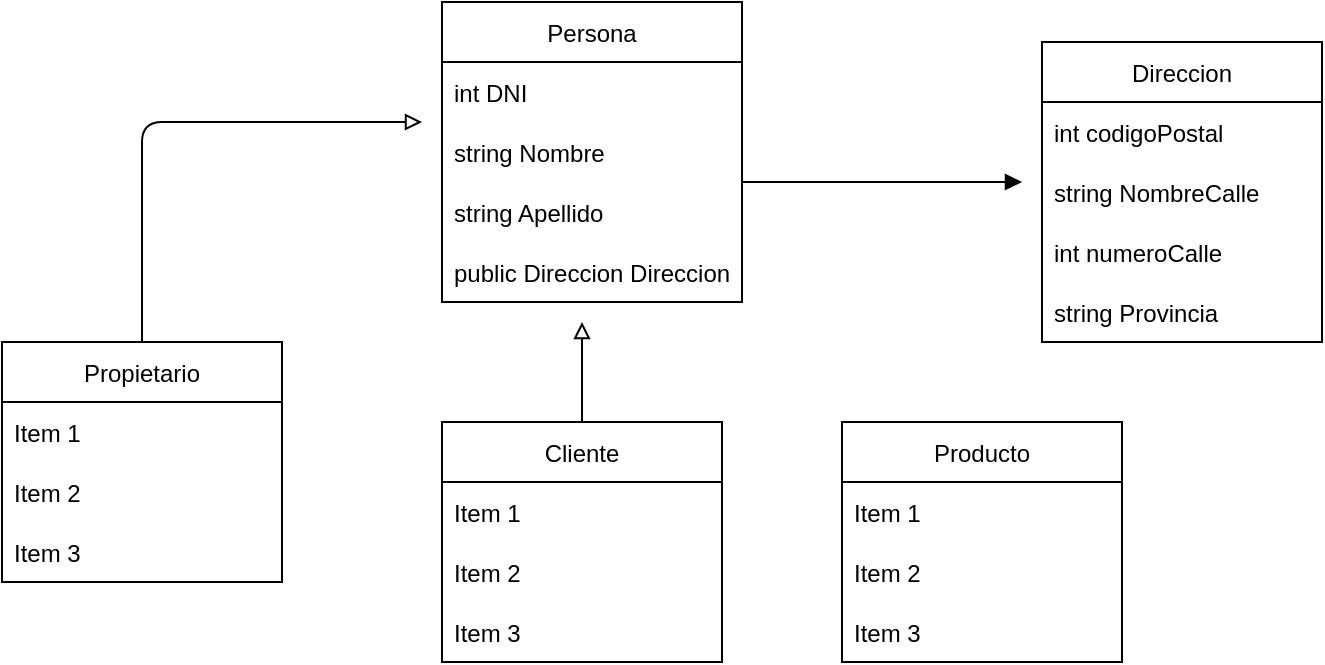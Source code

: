 <mxfile version="20.2.5" type="github">
  <diagram id="UVrHhbREY-dZLOvW-4mQ" name="Página-1">
    <mxGraphModel dx="782" dy="420" grid="1" gridSize="10" guides="1" tooltips="1" connect="1" arrows="1" fold="1" page="1" pageScale="1" pageWidth="827" pageHeight="1169" math="0" shadow="0">
      <root>
        <mxCell id="0" />
        <mxCell id="1" parent="0" />
        <mxCell id="z56LNn1CNXoxb-0FDYp6-56" value="" style="edgeStyle=orthogonalEdgeStyle;rounded=1;orthogonalLoop=1;jettySize=auto;html=1;endArrow=block;strokeColor=#000000;strokeWidth=1;fillColor=none;" parent="1" source="z56LNn1CNXoxb-0FDYp6-11" edge="1">
          <mxGeometry relative="1" as="geometry">
            <mxPoint x="550" y="120" as="targetPoint" />
            <Array as="points">
              <mxPoint x="460" y="120" />
              <mxPoint x="460" y="120" />
            </Array>
          </mxGeometry>
        </mxCell>
        <mxCell id="z56LNn1CNXoxb-0FDYp6-11" value="Persona" style="swimlane;fontStyle=0;childLayout=stackLayout;horizontal=1;startSize=30;horizontalStack=0;resizeParent=1;resizeParentMax=0;resizeLast=0;collapsible=1;marginBottom=0;strokeColor=default;strokeWidth=1;fillColor=none;gradientColor=none;" parent="1" vertex="1">
          <mxGeometry x="260" y="30" width="150" height="150" as="geometry" />
        </mxCell>
        <mxCell id="z56LNn1CNXoxb-0FDYp6-12" value="int DNI    " style="text;strokeColor=none;fillColor=none;align=left;verticalAlign=middle;spacingLeft=4;spacingRight=4;overflow=hidden;points=[[0,0.5],[1,0.5]];portConstraint=eastwest;rotatable=0;" parent="z56LNn1CNXoxb-0FDYp6-11" vertex="1">
          <mxGeometry y="30" width="150" height="30" as="geometry" />
        </mxCell>
        <mxCell id="z56LNn1CNXoxb-0FDYp6-13" value="string Nombre" style="text;strokeColor=none;fillColor=none;align=left;verticalAlign=middle;spacingLeft=4;spacingRight=4;overflow=hidden;points=[[0,0.5],[1,0.5]];portConstraint=eastwest;rotatable=0;" parent="z56LNn1CNXoxb-0FDYp6-11" vertex="1">
          <mxGeometry y="60" width="150" height="30" as="geometry" />
        </mxCell>
        <mxCell id="z56LNn1CNXoxb-0FDYp6-14" value="string Apellido" style="text;strokeColor=none;fillColor=none;align=left;verticalAlign=middle;spacingLeft=4;spacingRight=4;overflow=hidden;points=[[0,0.5],[1,0.5]];portConstraint=eastwest;rotatable=0;" parent="z56LNn1CNXoxb-0FDYp6-11" vertex="1">
          <mxGeometry y="90" width="150" height="30" as="geometry" />
        </mxCell>
        <mxCell id="z56LNn1CNXoxb-0FDYp6-50" value="public Direccion Direccion" style="text;strokeColor=none;fillColor=none;align=left;verticalAlign=middle;spacingLeft=4;spacingRight=4;overflow=hidden;points=[[0,0.5],[1,0.5]];portConstraint=eastwest;rotatable=0;" parent="z56LNn1CNXoxb-0FDYp6-11" vertex="1">
          <mxGeometry y="120" width="150" height="30" as="geometry" />
        </mxCell>
        <mxCell id="z56LNn1CNXoxb-0FDYp6-15" value="Direccion" style="swimlane;fontStyle=0;childLayout=stackLayout;horizontal=1;startSize=30;horizontalStack=0;resizeParent=1;resizeParentMax=0;resizeLast=0;collapsible=1;marginBottom=0;strokeColor=default;strokeWidth=1;fillColor=none;gradientColor=none;" parent="1" vertex="1">
          <mxGeometry x="560" y="50" width="140" height="150" as="geometry" />
        </mxCell>
        <mxCell id="z56LNn1CNXoxb-0FDYp6-16" value="int codigoPostal" style="text;strokeColor=none;fillColor=none;align=left;verticalAlign=middle;spacingLeft=4;spacingRight=4;overflow=hidden;points=[[0,0.5],[1,0.5]];portConstraint=eastwest;rotatable=0;" parent="z56LNn1CNXoxb-0FDYp6-15" vertex="1">
          <mxGeometry y="30" width="140" height="30" as="geometry" />
        </mxCell>
        <mxCell id="z56LNn1CNXoxb-0FDYp6-17" value="string NombreCalle" style="text;strokeColor=none;fillColor=none;align=left;verticalAlign=middle;spacingLeft=4;spacingRight=4;overflow=hidden;points=[[0,0.5],[1,0.5]];portConstraint=eastwest;rotatable=0;" parent="z56LNn1CNXoxb-0FDYp6-15" vertex="1">
          <mxGeometry y="60" width="140" height="30" as="geometry" />
        </mxCell>
        <mxCell id="z56LNn1CNXoxb-0FDYp6-18" value="int numeroCalle" style="text;strokeColor=none;fillColor=none;align=left;verticalAlign=middle;spacingLeft=4;spacingRight=4;overflow=hidden;points=[[0,0.5],[1,0.5]];portConstraint=eastwest;rotatable=0;" parent="z56LNn1CNXoxb-0FDYp6-15" vertex="1">
          <mxGeometry y="90" width="140" height="30" as="geometry" />
        </mxCell>
        <mxCell id="z56LNn1CNXoxb-0FDYp6-57" value="string Provincia" style="text;strokeColor=none;fillColor=none;align=left;verticalAlign=middle;spacingLeft=4;spacingRight=4;overflow=hidden;points=[[0,0.5],[1,0.5]];portConstraint=eastwest;rotatable=0;" parent="z56LNn1CNXoxb-0FDYp6-15" vertex="1">
          <mxGeometry y="120" width="140" height="30" as="geometry" />
        </mxCell>
        <mxCell id="z56LNn1CNXoxb-0FDYp6-46" value="" style="edgeStyle=orthogonalEdgeStyle;rounded=1;orthogonalLoop=1;jettySize=auto;html=1;endArrow=block;strokeColor=#000000;strokeWidth=1;fillColor=none;endFill=0;" parent="1" source="z56LNn1CNXoxb-0FDYp6-19" edge="1">
          <mxGeometry relative="1" as="geometry">
            <mxPoint x="250" y="90" as="targetPoint" />
            <Array as="points">
              <mxPoint x="110" y="90" />
            </Array>
          </mxGeometry>
        </mxCell>
        <mxCell id="z56LNn1CNXoxb-0FDYp6-19" value="Propietario" style="swimlane;fontStyle=0;childLayout=stackLayout;horizontal=1;startSize=30;horizontalStack=0;resizeParent=1;resizeParentMax=0;resizeLast=0;collapsible=1;marginBottom=0;strokeColor=default;strokeWidth=1;fillColor=none;gradientColor=none;" parent="1" vertex="1">
          <mxGeometry x="40" y="200" width="140" height="120" as="geometry" />
        </mxCell>
        <mxCell id="z56LNn1CNXoxb-0FDYp6-20" value="Item 1" style="text;strokeColor=none;fillColor=none;align=left;verticalAlign=middle;spacingLeft=4;spacingRight=4;overflow=hidden;points=[[0,0.5],[1,0.5]];portConstraint=eastwest;rotatable=0;" parent="z56LNn1CNXoxb-0FDYp6-19" vertex="1">
          <mxGeometry y="30" width="140" height="30" as="geometry" />
        </mxCell>
        <mxCell id="z56LNn1CNXoxb-0FDYp6-21" value="Item 2" style="text;strokeColor=none;fillColor=none;align=left;verticalAlign=middle;spacingLeft=4;spacingRight=4;overflow=hidden;points=[[0,0.5],[1,0.5]];portConstraint=eastwest;rotatable=0;" parent="z56LNn1CNXoxb-0FDYp6-19" vertex="1">
          <mxGeometry y="60" width="140" height="30" as="geometry" />
        </mxCell>
        <mxCell id="z56LNn1CNXoxb-0FDYp6-22" value="Item 3" style="text;strokeColor=none;fillColor=none;align=left;verticalAlign=middle;spacingLeft=4;spacingRight=4;overflow=hidden;points=[[0,0.5],[1,0.5]];portConstraint=eastwest;rotatable=0;" parent="z56LNn1CNXoxb-0FDYp6-19" vertex="1">
          <mxGeometry y="90" width="140" height="30" as="geometry" />
        </mxCell>
        <mxCell id="z56LNn1CNXoxb-0FDYp6-49" style="edgeStyle=orthogonalEdgeStyle;rounded=1;orthogonalLoop=1;jettySize=auto;html=1;endArrow=block;strokeColor=#000000;strokeWidth=1;fillColor=#FFFFFF;endFill=0;" parent="1" source="z56LNn1CNXoxb-0FDYp6-23" edge="1">
          <mxGeometry relative="1" as="geometry">
            <mxPoint x="330" y="190" as="targetPoint" />
            <Array as="points">
              <mxPoint x="330" y="210" />
              <mxPoint x="330" y="210" />
            </Array>
          </mxGeometry>
        </mxCell>
        <mxCell id="z56LNn1CNXoxb-0FDYp6-23" value="Cliente" style="swimlane;fontStyle=0;childLayout=stackLayout;horizontal=1;startSize=30;horizontalStack=0;resizeParent=1;resizeParentMax=0;resizeLast=0;collapsible=1;marginBottom=0;strokeColor=default;strokeWidth=1;fillColor=none;gradientColor=none;" parent="1" vertex="1">
          <mxGeometry x="260" y="240" width="140" height="120" as="geometry" />
        </mxCell>
        <mxCell id="z56LNn1CNXoxb-0FDYp6-24" value="Item 1" style="text;strokeColor=none;fillColor=none;align=left;verticalAlign=middle;spacingLeft=4;spacingRight=4;overflow=hidden;points=[[0,0.5],[1,0.5]];portConstraint=eastwest;rotatable=0;" parent="z56LNn1CNXoxb-0FDYp6-23" vertex="1">
          <mxGeometry y="30" width="140" height="30" as="geometry" />
        </mxCell>
        <mxCell id="z56LNn1CNXoxb-0FDYp6-25" value="Item 2" style="text;strokeColor=none;fillColor=none;align=left;verticalAlign=middle;spacingLeft=4;spacingRight=4;overflow=hidden;points=[[0,0.5],[1,0.5]];portConstraint=eastwest;rotatable=0;" parent="z56LNn1CNXoxb-0FDYp6-23" vertex="1">
          <mxGeometry y="60" width="140" height="30" as="geometry" />
        </mxCell>
        <mxCell id="z56LNn1CNXoxb-0FDYp6-26" value="Item 3" style="text;strokeColor=none;fillColor=none;align=left;verticalAlign=middle;spacingLeft=4;spacingRight=4;overflow=hidden;points=[[0,0.5],[1,0.5]];portConstraint=eastwest;rotatable=0;" parent="z56LNn1CNXoxb-0FDYp6-23" vertex="1">
          <mxGeometry y="90" width="140" height="30" as="geometry" />
        </mxCell>
        <mxCell id="z56LNn1CNXoxb-0FDYp6-30" value="Producto" style="swimlane;fontStyle=0;childLayout=stackLayout;horizontal=1;startSize=30;horizontalStack=0;resizeParent=1;resizeParentMax=0;resizeLast=0;collapsible=1;marginBottom=0;strokeColor=default;strokeWidth=1;fillColor=none;gradientColor=none;" parent="1" vertex="1">
          <mxGeometry x="460" y="240" width="140" height="120" as="geometry" />
        </mxCell>
        <mxCell id="z56LNn1CNXoxb-0FDYp6-31" value="Item 1" style="text;strokeColor=none;fillColor=none;align=left;verticalAlign=middle;spacingLeft=4;spacingRight=4;overflow=hidden;points=[[0,0.5],[1,0.5]];portConstraint=eastwest;rotatable=0;" parent="z56LNn1CNXoxb-0FDYp6-30" vertex="1">
          <mxGeometry y="30" width="140" height="30" as="geometry" />
        </mxCell>
        <mxCell id="z56LNn1CNXoxb-0FDYp6-32" value="Item 2" style="text;strokeColor=none;fillColor=none;align=left;verticalAlign=middle;spacingLeft=4;spacingRight=4;overflow=hidden;points=[[0,0.5],[1,0.5]];portConstraint=eastwest;rotatable=0;" parent="z56LNn1CNXoxb-0FDYp6-30" vertex="1">
          <mxGeometry y="60" width="140" height="30" as="geometry" />
        </mxCell>
        <mxCell id="z56LNn1CNXoxb-0FDYp6-33" value="Item 3" style="text;strokeColor=none;fillColor=none;align=left;verticalAlign=middle;spacingLeft=4;spacingRight=4;overflow=hidden;points=[[0,0.5],[1,0.5]];portConstraint=eastwest;rotatable=0;" parent="z56LNn1CNXoxb-0FDYp6-30" vertex="1">
          <mxGeometry y="90" width="140" height="30" as="geometry" />
        </mxCell>
      </root>
    </mxGraphModel>
  </diagram>
</mxfile>
